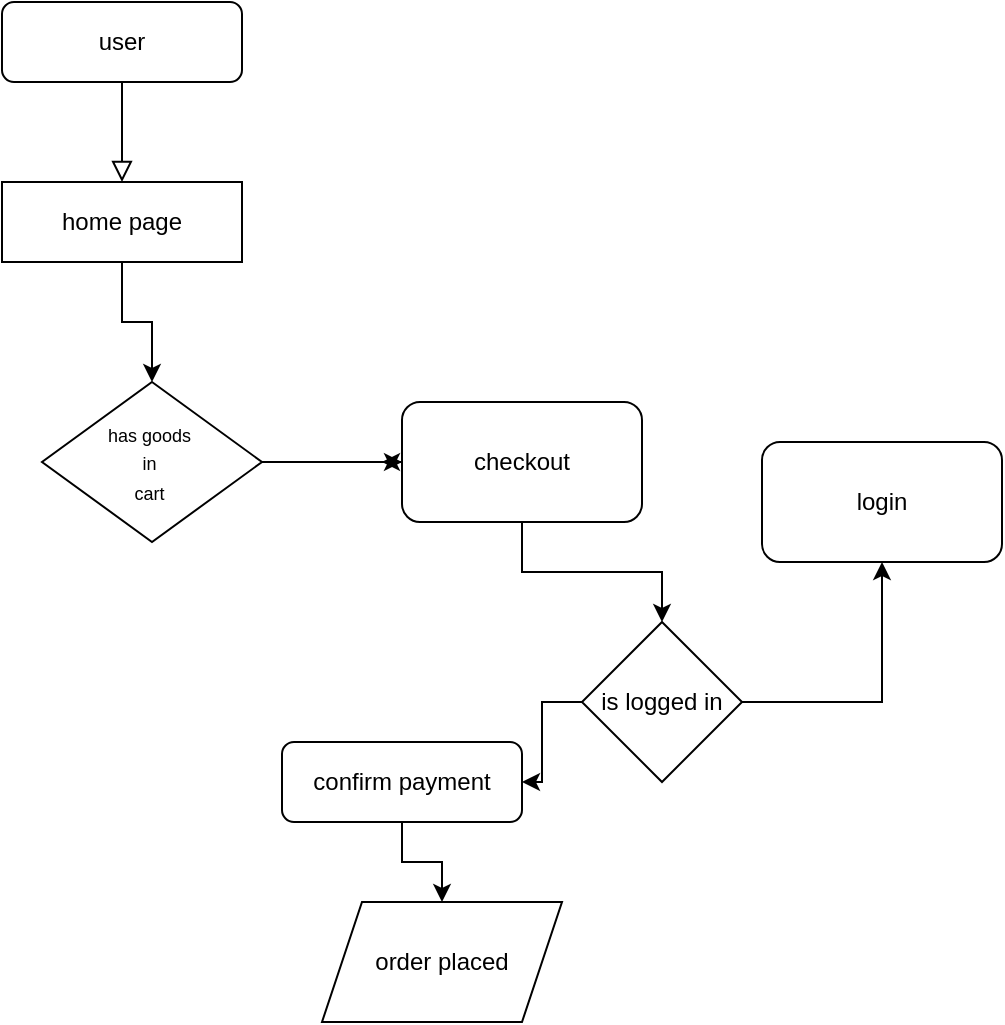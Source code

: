 <mxfile version="21.1.0" type="github">
  <diagram id="C5RBs43oDa-KdzZeNtuy" name="Page-1">
    <mxGraphModel dx="1035" dy="531" grid="1" gridSize="10" guides="1" tooltips="1" connect="1" arrows="1" fold="1" page="1" pageScale="1" pageWidth="827" pageHeight="1169" math="0" shadow="0">
      <root>
        <mxCell id="WIyWlLk6GJQsqaUBKTNV-0" />
        <mxCell id="WIyWlLk6GJQsqaUBKTNV-1" parent="WIyWlLk6GJQsqaUBKTNV-0" />
        <mxCell id="WIyWlLk6GJQsqaUBKTNV-2" value="" style="rounded=0;html=1;jettySize=auto;orthogonalLoop=1;fontSize=11;endArrow=block;endFill=0;endSize=8;strokeWidth=1;shadow=0;labelBackgroundColor=none;edgeStyle=orthogonalEdgeStyle;" parent="WIyWlLk6GJQsqaUBKTNV-1" source="WIyWlLk6GJQsqaUBKTNV-3" edge="1">
          <mxGeometry relative="1" as="geometry">
            <mxPoint x="220" y="170" as="targetPoint" />
          </mxGeometry>
        </mxCell>
        <mxCell id="WIyWlLk6GJQsqaUBKTNV-3" value="user" style="rounded=1;whiteSpace=wrap;html=1;fontSize=12;glass=0;strokeWidth=1;shadow=0;" parent="WIyWlLk6GJQsqaUBKTNV-1" vertex="1">
          <mxGeometry x="160" y="80" width="120" height="40" as="geometry" />
        </mxCell>
        <mxCell id="hdOAIU0RuzKKBhma6rWX-5" style="edgeStyle=orthogonalEdgeStyle;rounded=0;orthogonalLoop=1;jettySize=auto;html=1;entryX=0.5;entryY=0;entryDx=0;entryDy=0;" edge="1" parent="WIyWlLk6GJQsqaUBKTNV-1" source="hdOAIU0RuzKKBhma6rWX-1" target="hdOAIU0RuzKKBhma6rWX-3">
          <mxGeometry relative="1" as="geometry" />
        </mxCell>
        <mxCell id="hdOAIU0RuzKKBhma6rWX-1" value="home page" style="rounded=0;whiteSpace=wrap;html=1;" vertex="1" parent="WIyWlLk6GJQsqaUBKTNV-1">
          <mxGeometry x="160" y="170" width="120" height="40" as="geometry" />
        </mxCell>
        <mxCell id="hdOAIU0RuzKKBhma6rWX-13" style="edgeStyle=orthogonalEdgeStyle;rounded=0;orthogonalLoop=1;jettySize=auto;html=1;" edge="1" parent="WIyWlLk6GJQsqaUBKTNV-1" source="hdOAIU0RuzKKBhma6rWX-3" target="hdOAIU0RuzKKBhma6rWX-9">
          <mxGeometry relative="1" as="geometry" />
        </mxCell>
        <mxCell id="hdOAIU0RuzKKBhma6rWX-3" value="&lt;font style=&quot;font-size: 9px;&quot;&gt;has goods&amp;nbsp;&lt;br&gt;in&amp;nbsp;&lt;br&gt;cart&amp;nbsp;&lt;/font&gt;" style="rhombus;whiteSpace=wrap;html=1;" vertex="1" parent="WIyWlLk6GJQsqaUBKTNV-1">
          <mxGeometry x="180" y="270" width="110" height="80" as="geometry" />
        </mxCell>
        <mxCell id="hdOAIU0RuzKKBhma6rWX-11" style="edgeStyle=orthogonalEdgeStyle;rounded=0;orthogonalLoop=1;jettySize=auto;html=1;" edge="1" parent="WIyWlLk6GJQsqaUBKTNV-1" source="hdOAIU0RuzKKBhma6rWX-9" target="hdOAIU0RuzKKBhma6rWX-10">
          <mxGeometry relative="1" as="geometry" />
        </mxCell>
        <mxCell id="hdOAIU0RuzKKBhma6rWX-12" style="edgeStyle=orthogonalEdgeStyle;rounded=0;orthogonalLoop=1;jettySize=auto;html=1;exitX=0;exitY=0.5;exitDx=0;exitDy=0;" edge="1" parent="WIyWlLk6GJQsqaUBKTNV-1" source="hdOAIU0RuzKKBhma6rWX-9">
          <mxGeometry relative="1" as="geometry">
            <mxPoint x="350" y="310.176" as="targetPoint" />
          </mxGeometry>
        </mxCell>
        <mxCell id="hdOAIU0RuzKKBhma6rWX-9" value="checkout" style="rounded=1;whiteSpace=wrap;html=1;" vertex="1" parent="WIyWlLk6GJQsqaUBKTNV-1">
          <mxGeometry x="360" y="280" width="120" height="60" as="geometry" />
        </mxCell>
        <mxCell id="hdOAIU0RuzKKBhma6rWX-14" style="edgeStyle=orthogonalEdgeStyle;rounded=0;orthogonalLoop=1;jettySize=auto;html=1;" edge="1" parent="WIyWlLk6GJQsqaUBKTNV-1" source="hdOAIU0RuzKKBhma6rWX-10" target="hdOAIU0RuzKKBhma6rWX-15">
          <mxGeometry relative="1" as="geometry">
            <mxPoint x="600" y="330" as="targetPoint" />
          </mxGeometry>
        </mxCell>
        <mxCell id="hdOAIU0RuzKKBhma6rWX-16" style="edgeStyle=orthogonalEdgeStyle;rounded=0;orthogonalLoop=1;jettySize=auto;html=1;" edge="1" parent="WIyWlLk6GJQsqaUBKTNV-1" source="hdOAIU0RuzKKBhma6rWX-10" target="hdOAIU0RuzKKBhma6rWX-17">
          <mxGeometry relative="1" as="geometry">
            <mxPoint x="360" y="480" as="targetPoint" />
          </mxGeometry>
        </mxCell>
        <mxCell id="hdOAIU0RuzKKBhma6rWX-10" value="is logged in" style="rhombus;whiteSpace=wrap;html=1;" vertex="1" parent="WIyWlLk6GJQsqaUBKTNV-1">
          <mxGeometry x="450" y="390" width="80" height="80" as="geometry" />
        </mxCell>
        <mxCell id="hdOAIU0RuzKKBhma6rWX-15" value="login" style="rounded=1;whiteSpace=wrap;html=1;" vertex="1" parent="WIyWlLk6GJQsqaUBKTNV-1">
          <mxGeometry x="540" y="300" width="120" height="60" as="geometry" />
        </mxCell>
        <mxCell id="hdOAIU0RuzKKBhma6rWX-18" style="edgeStyle=orthogonalEdgeStyle;rounded=0;orthogonalLoop=1;jettySize=auto;html=1;" edge="1" parent="WIyWlLk6GJQsqaUBKTNV-1" source="hdOAIU0RuzKKBhma6rWX-17" target="hdOAIU0RuzKKBhma6rWX-19">
          <mxGeometry relative="1" as="geometry">
            <mxPoint x="380" y="560" as="targetPoint" />
          </mxGeometry>
        </mxCell>
        <mxCell id="hdOAIU0RuzKKBhma6rWX-17" value="confirm payment" style="rounded=1;whiteSpace=wrap;html=1;" vertex="1" parent="WIyWlLk6GJQsqaUBKTNV-1">
          <mxGeometry x="300" y="450" width="120" height="40" as="geometry" />
        </mxCell>
        <mxCell id="hdOAIU0RuzKKBhma6rWX-19" value="order placed" style="shape=parallelogram;perimeter=parallelogramPerimeter;whiteSpace=wrap;html=1;fixedSize=1;" vertex="1" parent="WIyWlLk6GJQsqaUBKTNV-1">
          <mxGeometry x="320" y="530" width="120" height="60" as="geometry" />
        </mxCell>
      </root>
    </mxGraphModel>
  </diagram>
</mxfile>
